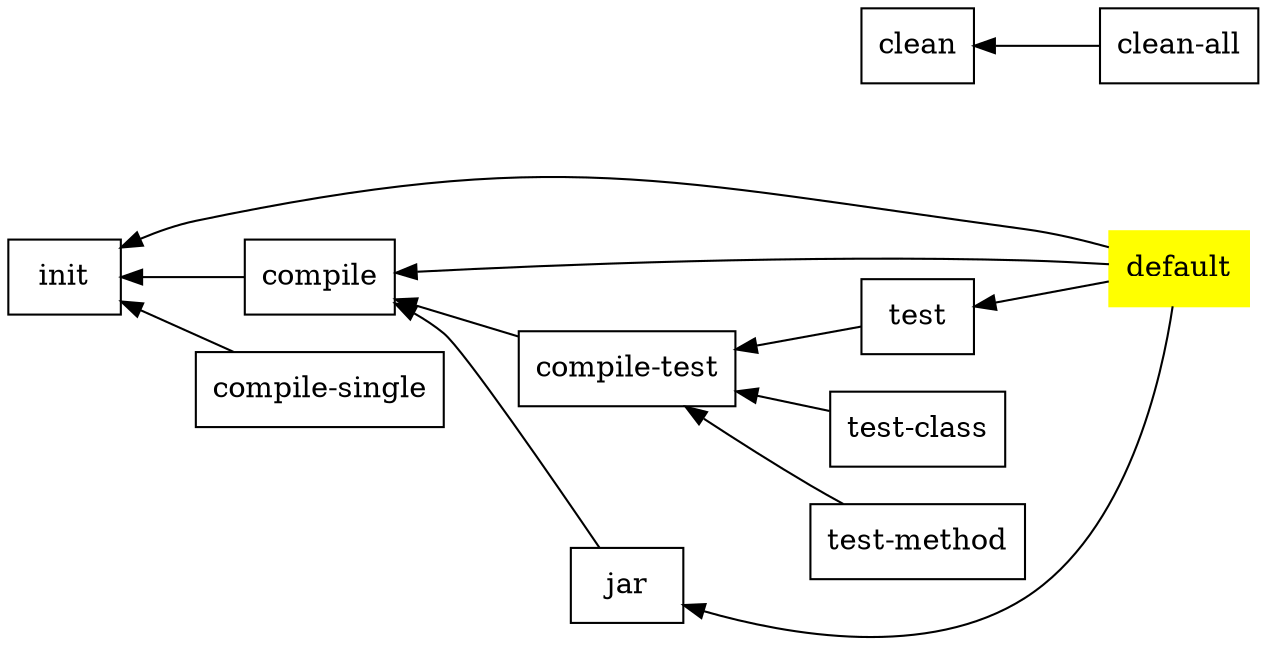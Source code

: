 digraph detail {
    rankdir="RL";
    //default
    "default" [shape=box,style=filled,color=yellow];
    "default" -> "init";
    "default" -> "compile";
    "default" -> "test";
    "default" -> "jar";
    //init
    "init" [shape=box];
    //compile
    "compile" [shape=box];
    "compile-single" [shape=box];
    "compile" -> "init";
    "compile-single" -> "init";
    //test
    "test" [shape=box];
    "test-class" [shape=box];
    "test-method" [shape=box];
    "compile-test" [shape=box];
    "compile-test" -> "compile";
    "test" -> "compile-test";
    "test-class" -> "compile-test";
    "test-method" -> "compile-test";
    //jar
    "jar" [shape=box];
    "jar" -> "compile";
    //clean
    "clean" [shape=box];
    "clean-all" [shape=box];
    "clean-all" -> "clean";
}

